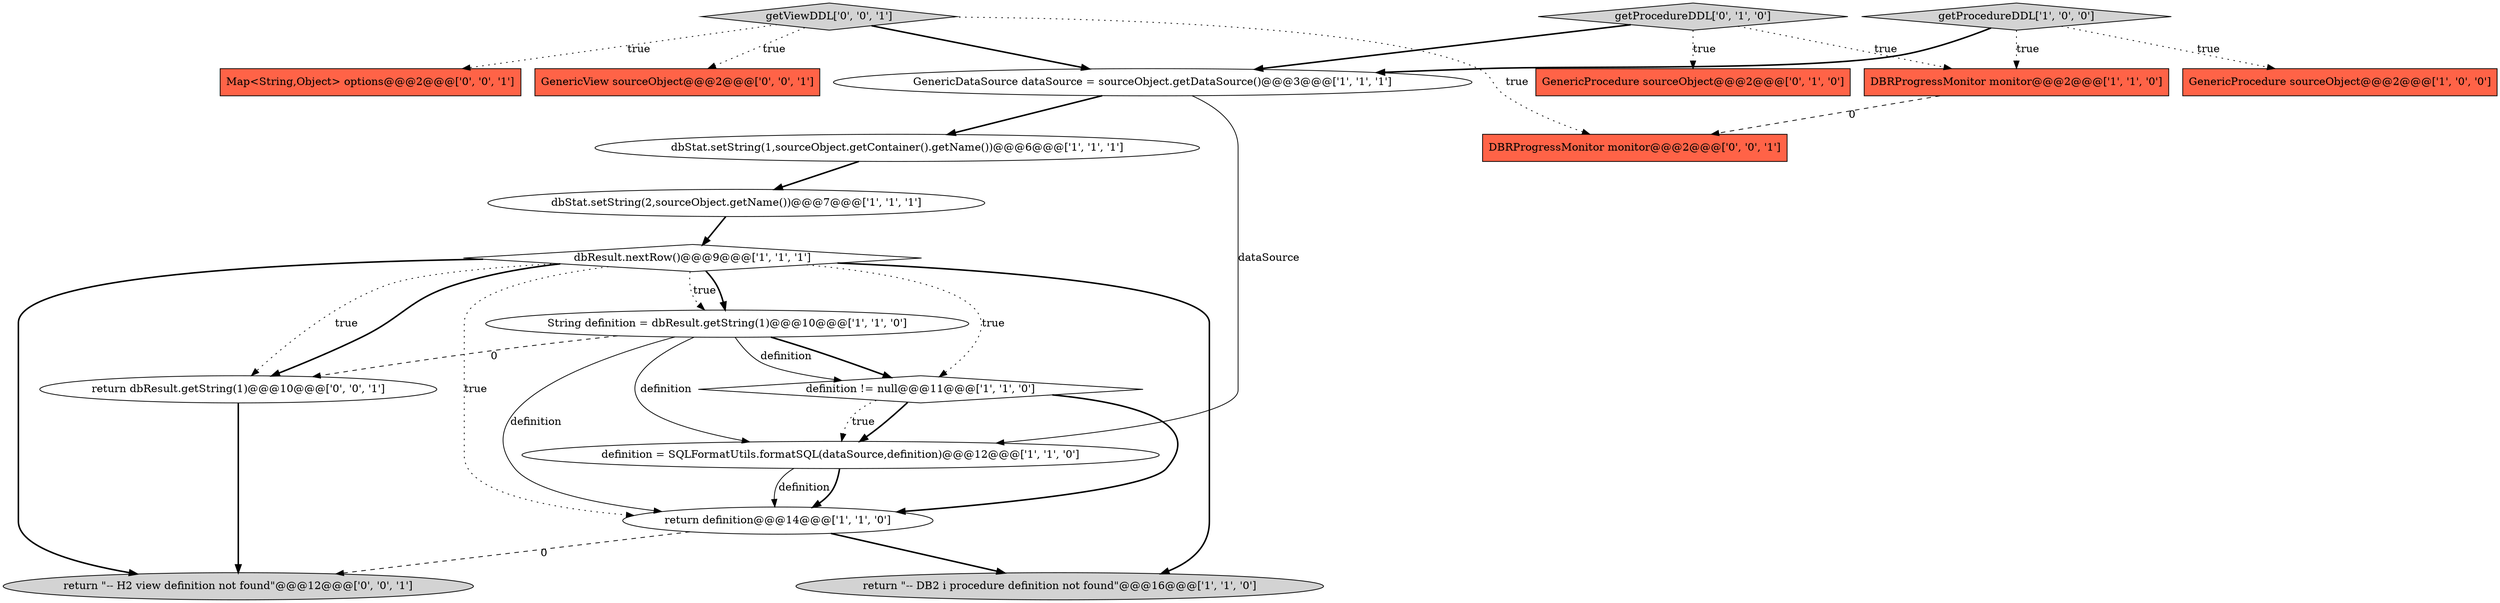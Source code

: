 digraph {
10 [style = filled, label = "getProcedureDDL['1', '0', '0']", fillcolor = lightgray, shape = diamond image = "AAA0AAABBB1BBB"];
9 [style = filled, label = "String definition = dbResult.getString(1)@@@10@@@['1', '1', '0']", fillcolor = white, shape = ellipse image = "AAA0AAABBB1BBB"];
5 [style = filled, label = "return \"-- DB2 i procedure definition not found\"@@@16@@@['1', '1', '0']", fillcolor = lightgray, shape = ellipse image = "AAA0AAABBB1BBB"];
4 [style = filled, label = "GenericDataSource dataSource = sourceObject.getDataSource()@@@3@@@['1', '1', '1']", fillcolor = white, shape = ellipse image = "AAA0AAABBB1BBB"];
6 [style = filled, label = "DBRProgressMonitor monitor@@@2@@@['1', '1', '0']", fillcolor = tomato, shape = box image = "AAA0AAABBB1BBB"];
8 [style = filled, label = "dbStat.setString(2,sourceObject.getName())@@@7@@@['1', '1', '1']", fillcolor = white, shape = ellipse image = "AAA0AAABBB1BBB"];
16 [style = filled, label = "return \"-- H2 view definition not found\"@@@12@@@['0', '0', '1']", fillcolor = lightgray, shape = ellipse image = "AAA0AAABBB3BBB"];
18 [style = filled, label = "Map<String,Object> options@@@2@@@['0', '0', '1']", fillcolor = tomato, shape = box image = "AAA0AAABBB3BBB"];
19 [style = filled, label = "DBRProgressMonitor monitor@@@2@@@['0', '0', '1']", fillcolor = tomato, shape = box image = "AAA0AAABBB3BBB"];
15 [style = filled, label = "return dbResult.getString(1)@@@10@@@['0', '0', '1']", fillcolor = white, shape = ellipse image = "AAA0AAABBB3BBB"];
14 [style = filled, label = "GenericView sourceObject@@@2@@@['0', '0', '1']", fillcolor = tomato, shape = box image = "AAA0AAABBB3BBB"];
7 [style = filled, label = "definition = SQLFormatUtils.formatSQL(dataSource,definition)@@@12@@@['1', '1', '0']", fillcolor = white, shape = ellipse image = "AAA0AAABBB1BBB"];
11 [style = filled, label = "dbStat.setString(1,sourceObject.getContainer().getName())@@@6@@@['1', '1', '1']", fillcolor = white, shape = ellipse image = "AAA0AAABBB1BBB"];
17 [style = filled, label = "getViewDDL['0', '0', '1']", fillcolor = lightgray, shape = diamond image = "AAA0AAABBB3BBB"];
0 [style = filled, label = "return definition@@@14@@@['1', '1', '0']", fillcolor = white, shape = ellipse image = "AAA0AAABBB1BBB"];
1 [style = filled, label = "GenericProcedure sourceObject@@@2@@@['1', '0', '0']", fillcolor = tomato, shape = box image = "AAA0AAABBB1BBB"];
12 [style = filled, label = "GenericProcedure sourceObject@@@2@@@['0', '1', '0']", fillcolor = tomato, shape = box image = "AAA0AAABBB2BBB"];
3 [style = filled, label = "definition != null@@@11@@@['1', '1', '0']", fillcolor = white, shape = diamond image = "AAA0AAABBB1BBB"];
2 [style = filled, label = "dbResult.nextRow()@@@9@@@['1', '1', '1']", fillcolor = white, shape = diamond image = "AAA0AAABBB1BBB"];
13 [style = filled, label = "getProcedureDDL['0', '1', '0']", fillcolor = lightgray, shape = diamond image = "AAA0AAABBB2BBB"];
17->19 [style = dotted, label="true"];
17->18 [style = dotted, label="true"];
13->6 [style = dotted, label="true"];
9->0 [style = solid, label="definition"];
2->3 [style = dotted, label="true"];
17->14 [style = dotted, label="true"];
10->1 [style = dotted, label="true"];
13->4 [style = bold, label=""];
2->5 [style = bold, label=""];
2->9 [style = dotted, label="true"];
4->11 [style = bold, label=""];
4->7 [style = solid, label="dataSource"];
9->3 [style = bold, label=""];
9->7 [style = solid, label="definition"];
3->7 [style = bold, label=""];
17->4 [style = bold, label=""];
0->16 [style = dashed, label="0"];
2->9 [style = bold, label=""];
8->2 [style = bold, label=""];
2->15 [style = dotted, label="true"];
11->8 [style = bold, label=""];
10->4 [style = bold, label=""];
7->0 [style = solid, label="definition"];
3->0 [style = bold, label=""];
9->15 [style = dashed, label="0"];
7->0 [style = bold, label=""];
15->16 [style = bold, label=""];
10->6 [style = dotted, label="true"];
2->16 [style = bold, label=""];
9->3 [style = solid, label="definition"];
2->0 [style = dotted, label="true"];
3->7 [style = dotted, label="true"];
0->5 [style = bold, label=""];
6->19 [style = dashed, label="0"];
13->12 [style = dotted, label="true"];
2->15 [style = bold, label=""];
}
